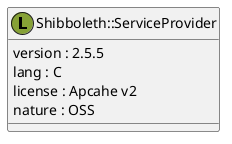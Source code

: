 @startuml
  class "Shibboleth::ServiceProvider" as namespace_shibboleth_1_1_service_provider << (L, #86A136) >> [[../namespaces/namespace_shibboleth_1_1_service_provider.html]] {
     version : 2.5.5 
     lang : C 
     license : Apcahe v2
     nature : OSS 
  }
@enduml
